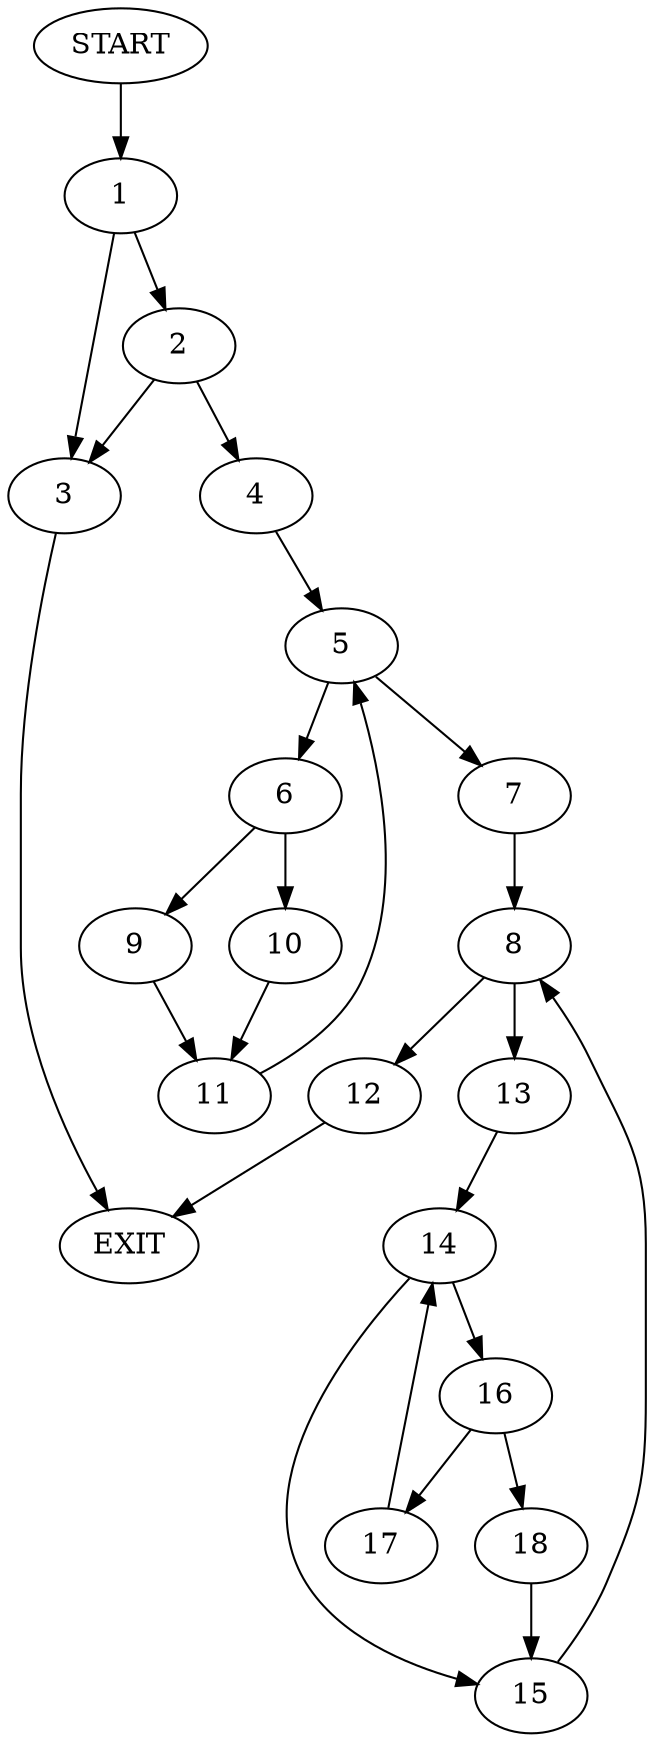 digraph {
0 [label="START"]
19 [label="EXIT"]
0 -> 1
1 -> 2
1 -> 3
2 -> 4
2 -> 3
3 -> 19
4 -> 5
5 -> 6
5 -> 7
7 -> 8
6 -> 9
6 -> 10
9 -> 11
10 -> 11
11 -> 5
8 -> 12
8 -> 13
12 -> 19
13 -> 14
14 -> 15
14 -> 16
16 -> 17
16 -> 18
15 -> 8
17 -> 14
18 -> 15
}
